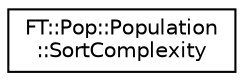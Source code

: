 digraph "Graphical Class Hierarchy"
{
 // LATEX_PDF_SIZE
  edge [fontname="Helvetica",fontsize="10",labelfontname="Helvetica",labelfontsize="10"];
  node [fontname="Helvetica",fontsize="10",shape=record];
  rankdir="LR";
  Node0 [label="FT::Pop::Population\l::SortComplexity",height=0.2,width=0.4,color="black", fillcolor="white", style="filled",URL="$de/dad/structFT_1_1Pop_1_1Population_1_1SortComplexity.html",tooltip="Sort population in increasing complexity."];
}
